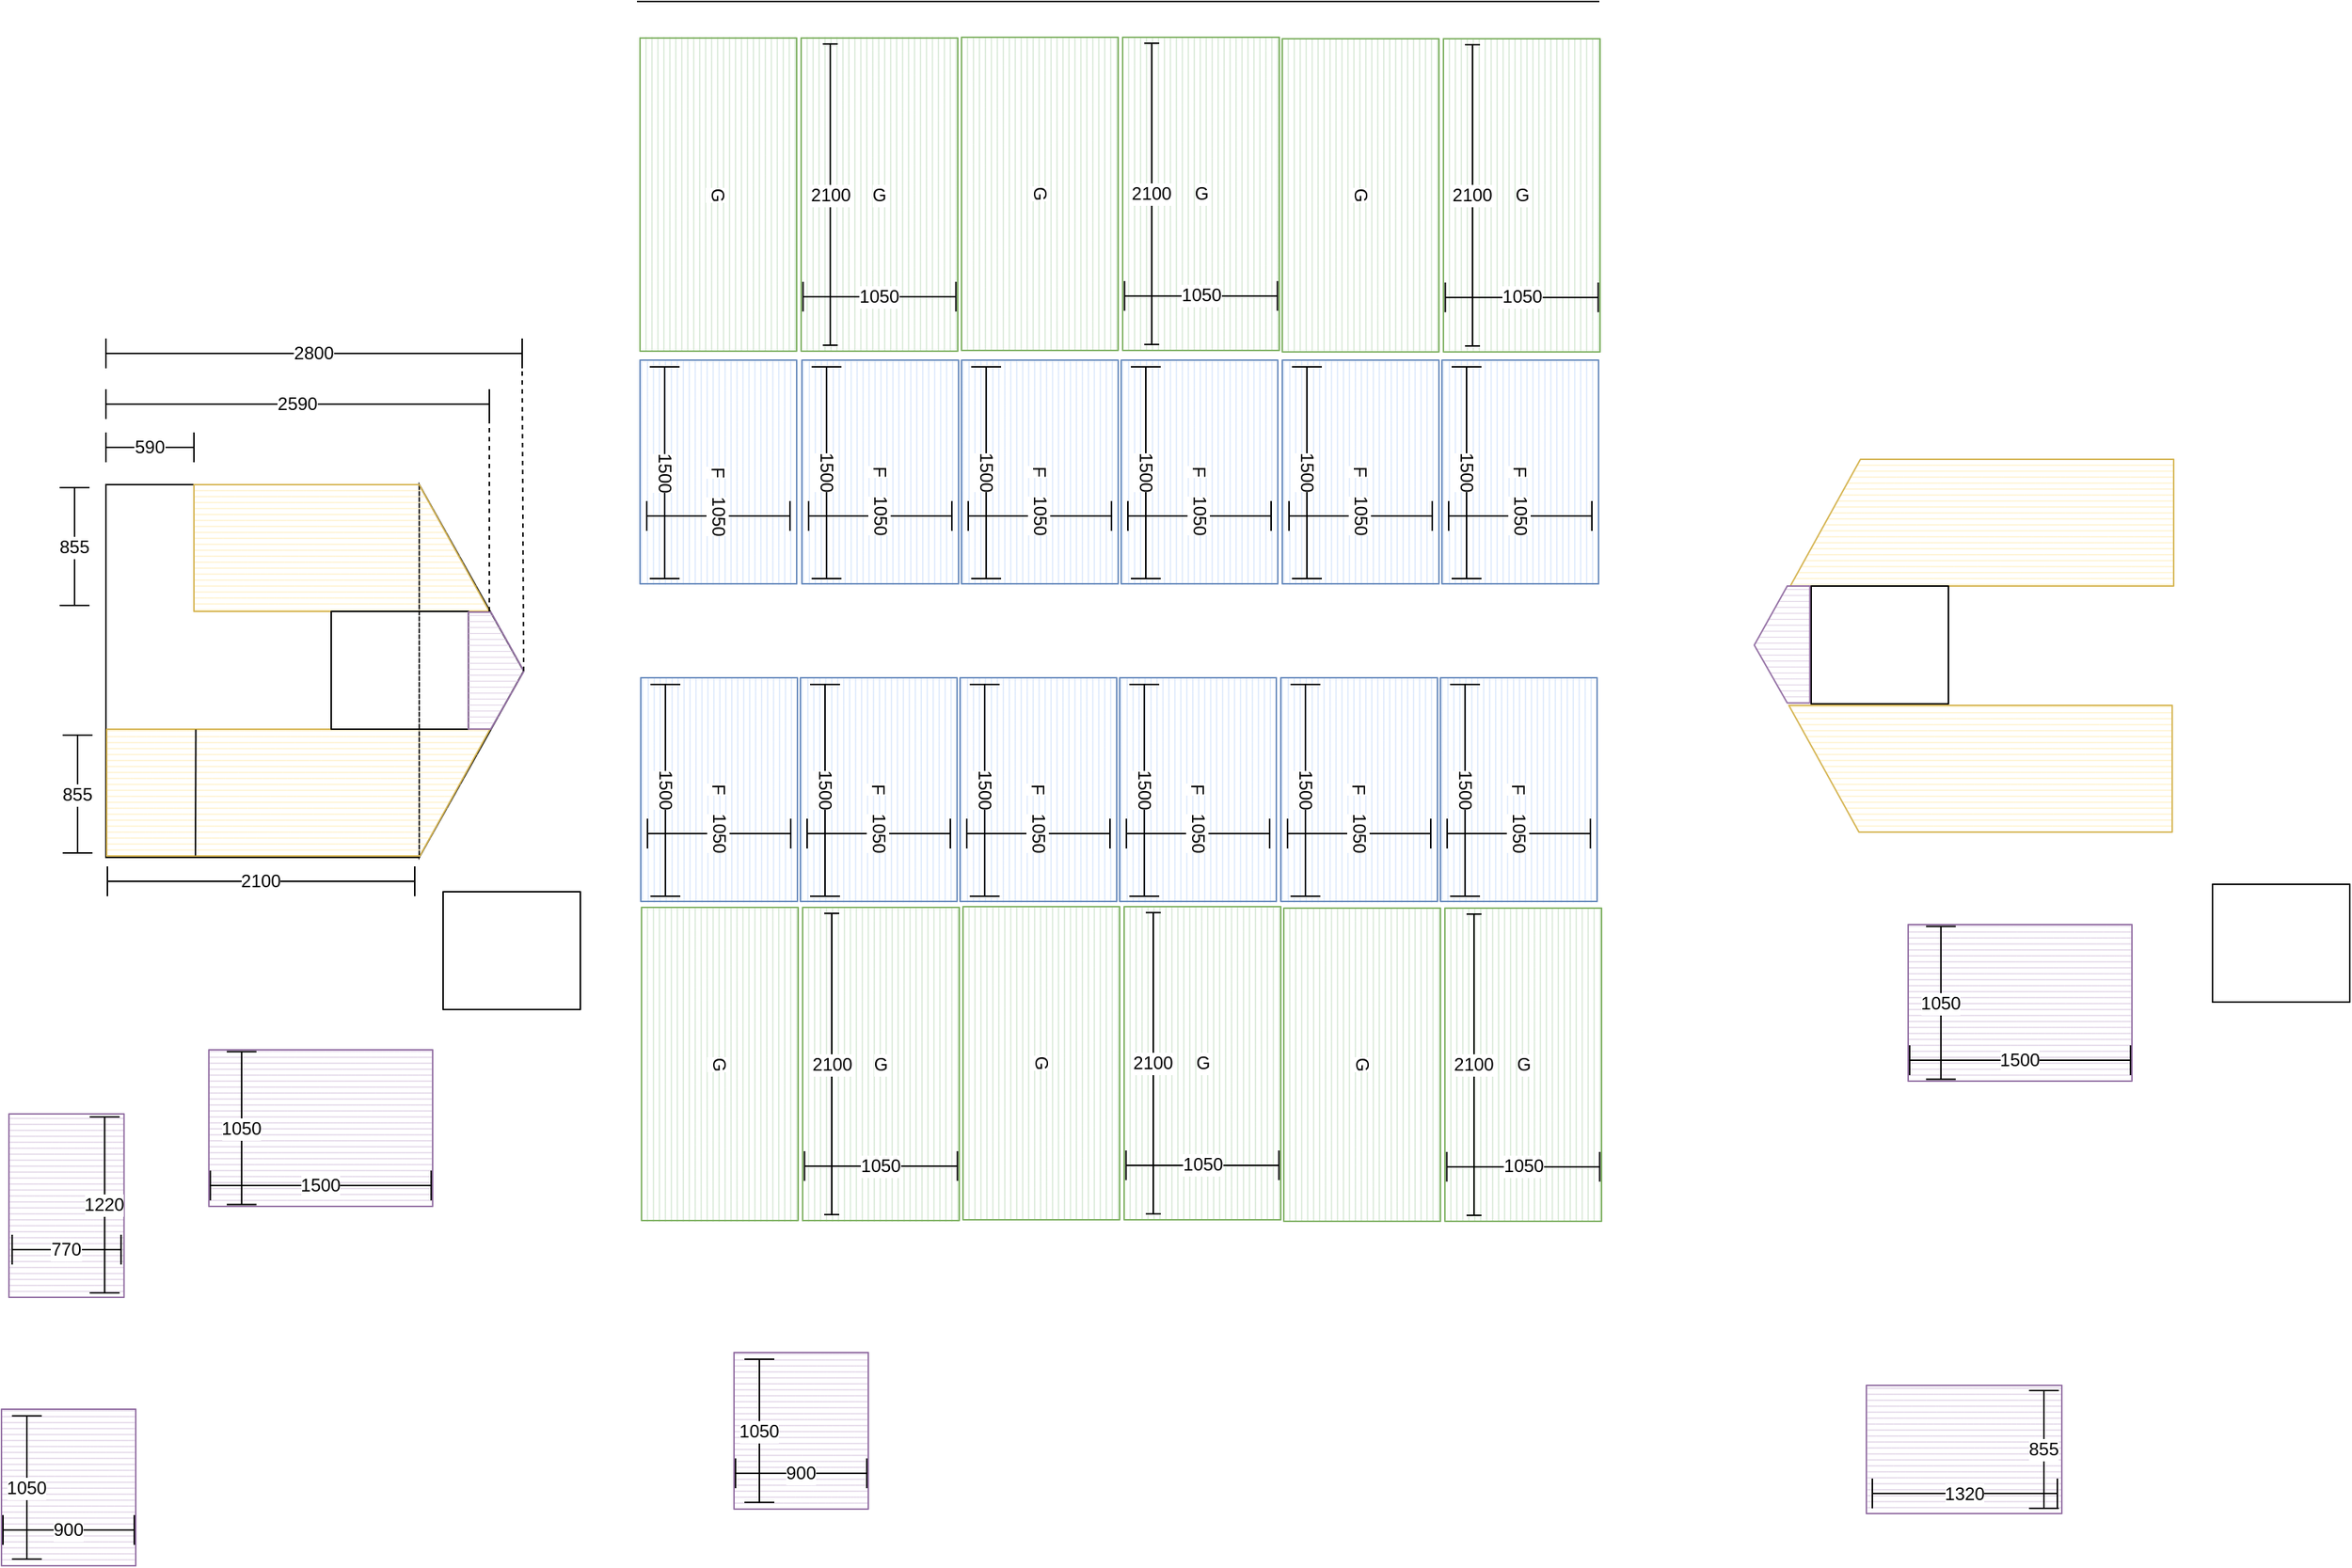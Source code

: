 <mxfile compressed="true" version="16.1.2" type="device" pages="2"><diagram id="A6nVWjoTpbSbqd3Qb7Ku" name="Раскладка"><mxGraphModel dx="593" dy="377" grid="1" gridSize="1" guides="1" tooltips="1" connect="1" arrows="1" fold="1" page="1" pageScale="1" pageWidth="1654" pageHeight="1169" math="0" shadow="0"><root><mxCell id="0"/><mxCell id="1" parent="0"/><mxCell id="Tozfef8aNj4FWXGLrR9n-22" value="" style="group;labelBackgroundColor=default;" parent="1" vertex="1" connectable="0"><mxGeometry x="122" y="420" width="385" height="484" as="geometry"/></mxCell><mxCell id="Tozfef8aNj4FWXGLrR9n-18" value="" style="rounded=0;whiteSpace=wrap;html=1;" parent="Tozfef8aNj4FWXGLrR9n-22" vertex="1"><mxGeometry width="210" height="250" as="geometry"/></mxCell><mxCell id="Tozfef8aNj4FWXGLrR9n-19" value="" style="triangle;whiteSpace=wrap;html=1;" parent="Tozfef8aNj4FWXGLrR9n-22" vertex="1"><mxGeometry x="210" width="70" height="250" as="geometry"/></mxCell><mxCell id="lQ_Cjzs0-NyJWFWkTi83-2" value="" style="shape=manualInput;whiteSpace=wrap;html=1;size=47;rotation=90;direction=east;flipV=0;flipH=1;fillColor=#fff2cc;strokeColor=#d6b656;sketch=1;fillStyle=hachure;hachureGap=-1;jiggle=0;curveFitting=0.95;hachureAngle=0;" vertex="1" parent="Tozfef8aNj4FWXGLrR9n-22"><mxGeometry x="86.5" y="78.03" width="85" height="256.94" as="geometry"/></mxCell><mxCell id="lQ_Cjzs0-NyJWFWkTi83-1" value="" style="shape=manualInput;whiteSpace=wrap;html=1;size=47;rotation=90;direction=east;flipV=0;flipH=0;fillColor=#fff2cc;strokeColor=#d6b656;sketch=1;fillStyle=hachure;jiggle=0;hachureAngle=0;" vertex="1" parent="Tozfef8aNj4FWXGLrR9n-22"><mxGeometry x="115.48" y="-56.48" width="85" height="197.97" as="geometry"/></mxCell><mxCell id="Hsh3OvY-Z6h23Tg44r1C-5" value="" style="rounded=0;whiteSpace=wrap;html=1;sketch=1;hachureGap=-1;hachureAngle=90;jiggle=0;fillStyle=hachure;curveFitting=0.95;" vertex="1" parent="Tozfef8aNj4FWXGLrR9n-22"><mxGeometry x="151" y="85" width="92" height="79" as="geometry"/></mxCell><mxCell id="D-hI3V8zj0lMCJO-8tBp-3" value="" style="endArrow=none;html=1;rounded=0;exitX=1;exitY=0.772;exitDx=0;exitDy=0;exitPerimeter=0;entryX=0.005;entryY=0.771;entryDx=0;entryDy=0;entryPerimeter=0;" edge="1" parent="Tozfef8aNj4FWXGLrR9n-22"><mxGeometry width="50" height="50" relative="1" as="geometry"><mxPoint x="60.002" y="248.79" as="sourcePoint"/><mxPoint x="60.259" y="164.215" as="targetPoint"/></mxGeometry></mxCell><mxCell id="D-hI3V8zj0lMCJO-8tBp-24" value="" style="verticalLabelPosition=bottom;verticalAlign=top;html=1;shape=mxgraph.basic.polygon;polyCoords=[[0.75,0],[0.75,0],[0.75,0],[0.77,0],[0.77,0.89],[0.55,0.89],[0.23,0.45],[0.55,0]];polyline=0;labelBackgroundColor=default;sketch=1;hachureGap=-1;hachureAngle=90;jiggle=0;fillStyle=hachure;curveFitting=0.95;flipV=0;flipH=1;fillColor=#e1d5e7;strokeColor=#9673a6;" vertex="1" parent="Tozfef8aNj4FWXGLrR9n-22"><mxGeometry x="227" y="85.5" width="69" height="88" as="geometry"/></mxCell><mxCell id="hWYk3Qyo2peNd4IgYuq5-1" value="2100" style="shape=crossbar;whiteSpace=wrap;html=1;rounded=1;labelBackgroundColor=default;" parent="Tozfef8aNj4FWXGLrR9n-22" vertex="1"><mxGeometry x="1" y="256" width="206" height="20" as="geometry"/></mxCell><mxCell id="Qor5NtqCyU_LfZv4efOK-9" value="" style="group" vertex="1" connectable="0" parent="Tozfef8aNj4FWXGLrR9n-22"><mxGeometry x="-70" y="620" width="90" height="105" as="geometry"/></mxCell><mxCell id="Qor5NtqCyU_LfZv4efOK-10" value="" style="rounded=0;whiteSpace=wrap;html=1;sketch=1;hachureGap=-1;hachureAngle=90;jiggle=0;fillStyle=hachure;curveFitting=0.95;fillColor=#e1d5e7;strokeColor=#9673a6;" vertex="1" parent="Qor5NtqCyU_LfZv4efOK-9"><mxGeometry width="90" height="105" as="geometry"/></mxCell><mxCell id="Qor5NtqCyU_LfZv4efOK-11" value="900" style="shape=crossbar;whiteSpace=wrap;html=1;rounded=1;labelBackgroundColor=default;" vertex="1" parent="Qor5NtqCyU_LfZv4efOK-9"><mxGeometry x="1" y="71" width="88" height="20" as="geometry"/></mxCell><mxCell id="Qor5NtqCyU_LfZv4efOK-12" value="1050" style="shape=crossbar;whiteSpace=wrap;html=1;rounded=1;direction=south;labelBackgroundColor=default;" vertex="1" parent="Qor5NtqCyU_LfZv4efOK-9"><mxGeometry x="7" y="4.5" width="20" height="96" as="geometry"/></mxCell><mxCell id="Qor5NtqCyU_LfZv4efOK-1" value="" style="group" vertex="1" connectable="0" parent="Tozfef8aNj4FWXGLrR9n-22"><mxGeometry x="421" y="582" width="90" height="105" as="geometry"/></mxCell><mxCell id="Qor5NtqCyU_LfZv4efOK-2" value="" style="rounded=0;whiteSpace=wrap;html=1;sketch=1;hachureGap=-1;hachureAngle=90;jiggle=0;fillStyle=hachure;curveFitting=0.95;fillColor=#e1d5e7;strokeColor=#9673a6;" vertex="1" parent="Qor5NtqCyU_LfZv4efOK-1"><mxGeometry width="90" height="105" as="geometry"/></mxCell><mxCell id="Qor5NtqCyU_LfZv4efOK-3" value="900" style="shape=crossbar;whiteSpace=wrap;html=1;rounded=1;labelBackgroundColor=default;" vertex="1" parent="Qor5NtqCyU_LfZv4efOK-1"><mxGeometry x="1" y="71" width="88" height="20" as="geometry"/></mxCell><mxCell id="Qor5NtqCyU_LfZv4efOK-4" value="1050" style="shape=crossbar;whiteSpace=wrap;html=1;rounded=1;direction=south;labelBackgroundColor=default;" vertex="1" parent="Qor5NtqCyU_LfZv4efOK-1"><mxGeometry x="7" y="4.5" width="20" height="96" as="geometry"/></mxCell><mxCell id="Qor5NtqCyU_LfZv4efOK-13" value="" style="group" vertex="1" connectable="0" parent="Tozfef8aNj4FWXGLrR9n-22"><mxGeometry x="69" y="379" width="150" height="105" as="geometry"/></mxCell><mxCell id="Qor5NtqCyU_LfZv4efOK-14" value="" style="rounded=0;whiteSpace=wrap;html=1;sketch=1;hachureGap=-1;hachureAngle=90;jiggle=0;fillStyle=hachure;curveFitting=0.95;fillColor=#e1d5e7;strokeColor=#9673a6;" vertex="1" parent="Qor5NtqCyU_LfZv4efOK-13"><mxGeometry width="150" height="105" as="geometry"/></mxCell><mxCell id="Qor5NtqCyU_LfZv4efOK-15" value="1500" style="shape=crossbar;whiteSpace=wrap;html=1;rounded=1;labelBackgroundColor=default;" vertex="1" parent="Qor5NtqCyU_LfZv4efOK-13"><mxGeometry x="1" y="81" width="148" height="20" as="geometry"/></mxCell><mxCell id="Qor5NtqCyU_LfZv4efOK-16" value="1050" style="shape=crossbar;whiteSpace=wrap;html=1;rounded=1;direction=south;labelBackgroundColor=default;" vertex="1" parent="Qor5NtqCyU_LfZv4efOK-13"><mxGeometry x="11.998" y="1.25" width="19.905" height="102.5" as="geometry"/></mxCell><mxCell id="GrXKQMbs6PpZMlVvXvfo-9" value="" style="rounded=0;whiteSpace=wrap;html=1;sketch=1;hachureGap=-1;hachureAngle=90;jiggle=0;fillStyle=hachure;curveFitting=0.95;" vertex="1" parent="Tozfef8aNj4FWXGLrR9n-22"><mxGeometry x="226" y="273" width="92" height="79" as="geometry"/></mxCell><mxCell id="7CXAvSpQrR08SgX2OZl7-6" value="" style="endArrow=none;html=1;rounded=0;labelBackgroundColor=default;" parent="1" edge="1"><mxGeometry width="50" height="50" relative="1" as="geometry"><mxPoint x="478" y="96" as="sourcePoint"/><mxPoint x="1123" y="96" as="targetPoint"/></mxGeometry></mxCell><mxCell id="9vQRB-Bwnsvri7iYE1vh-1" value="2800" style="shape=crossbar;whiteSpace=wrap;html=1;rounded=1;labelBackgroundColor=default;" parent="1" vertex="1"><mxGeometry x="122" y="322" width="279" height="20" as="geometry"/></mxCell><mxCell id="feKiykSFqSc97LR-Q6yt-1" value="" style="group;rotation=90;labelBackgroundColor=default;" connectable="0" vertex="1" parent="1"><mxGeometry x="457.5" y="359" width="150" height="105" as="geometry"/></mxCell><mxCell id="feKiykSFqSc97LR-Q6yt-2" value="F" style="rounded=0;whiteSpace=wrap;html=1;fillColor=#dae8fc;strokeColor=#6c8ebf;direction=south;sketch=1;jiggle=0;hachureAngle=0;rotation=90;labelBackgroundColor=default;" vertex="1" parent="feKiykSFqSc97LR-Q6yt-1"><mxGeometry width="150" height="105" as="geometry"/></mxCell><mxCell id="feKiykSFqSc97LR-Q6yt-3" value="1050" style="shape=crossbar;whiteSpace=wrap;html=1;rounded=1;direction=south;rotation=90;labelBackgroundColor=default;" vertex="1" parent="feKiykSFqSc97LR-Q6yt-1"><mxGeometry x="65" y="34" width="20" height="96" as="geometry"/></mxCell><mxCell id="feKiykSFqSc97LR-Q6yt-4" value="1500" style="shape=crossbar;whiteSpace=wrap;html=1;rounded=1;direction=west;rotation=90;labelBackgroundColor=default;" vertex="1" parent="feKiykSFqSc97LR-Q6yt-1"><mxGeometry x="-32" y="43" width="142" height="20" as="geometry"/></mxCell><mxCell id="feKiykSFqSc97LR-Q6yt-5" value="" style="group;rotation=90;labelBackgroundColor=default;" connectable="0" vertex="1" parent="1"><mxGeometry x="566" y="359" width="150" height="105" as="geometry"/></mxCell><mxCell id="feKiykSFqSc97LR-Q6yt-6" value="F" style="rounded=0;whiteSpace=wrap;html=1;fillColor=#dae8fc;strokeColor=#6c8ebf;direction=south;sketch=1;jiggle=0;hachureAngle=0;rotation=90;labelBackgroundColor=default;" vertex="1" parent="feKiykSFqSc97LR-Q6yt-5"><mxGeometry width="150" height="105" as="geometry"/></mxCell><mxCell id="feKiykSFqSc97LR-Q6yt-7" value="1050" style="shape=crossbar;whiteSpace=wrap;html=1;rounded=1;direction=south;rotation=90;labelBackgroundColor=default;" vertex="1" parent="feKiykSFqSc97LR-Q6yt-5"><mxGeometry x="65" y="34" width="20" height="96" as="geometry"/></mxCell><mxCell id="feKiykSFqSc97LR-Q6yt-8" value="1500" style="shape=crossbar;whiteSpace=wrap;html=1;rounded=1;direction=west;rotation=90;labelBackgroundColor=default;" vertex="1" parent="feKiykSFqSc97LR-Q6yt-5"><mxGeometry x="-32" y="43" width="142" height="20" as="geometry"/></mxCell><mxCell id="feKiykSFqSc97LR-Q6yt-9" value="" style="group;rotation=90;labelBackgroundColor=default;" connectable="0" vertex="1" parent="1"><mxGeometry x="673" y="359" width="150" height="105" as="geometry"/></mxCell><mxCell id="feKiykSFqSc97LR-Q6yt-10" value="F" style="rounded=0;whiteSpace=wrap;html=1;fillColor=#dae8fc;strokeColor=#6c8ebf;direction=south;sketch=1;jiggle=0;hachureAngle=0;rotation=90;labelBackgroundColor=default;" vertex="1" parent="feKiykSFqSc97LR-Q6yt-9"><mxGeometry width="150" height="105" as="geometry"/></mxCell><mxCell id="feKiykSFqSc97LR-Q6yt-11" value="1050" style="shape=crossbar;whiteSpace=wrap;html=1;rounded=1;direction=south;rotation=90;labelBackgroundColor=default;" vertex="1" parent="feKiykSFqSc97LR-Q6yt-9"><mxGeometry x="65" y="34" width="20" height="96" as="geometry"/></mxCell><mxCell id="feKiykSFqSc97LR-Q6yt-12" value="1500" style="shape=crossbar;whiteSpace=wrap;html=1;rounded=1;direction=west;rotation=90;labelBackgroundColor=default;" vertex="1" parent="feKiykSFqSc97LR-Q6yt-9"><mxGeometry x="-32" y="43" width="142" height="20" as="geometry"/></mxCell><mxCell id="feKiykSFqSc97LR-Q6yt-13" value="" style="group;rotation=90;labelBackgroundColor=default;" connectable="0" vertex="1" parent="1"><mxGeometry x="780" y="359" width="150" height="105" as="geometry"/></mxCell><mxCell id="feKiykSFqSc97LR-Q6yt-14" value="F" style="rounded=0;whiteSpace=wrap;html=1;fillColor=#dae8fc;strokeColor=#6c8ebf;direction=south;sketch=1;jiggle=0;hachureAngle=0;rotation=90;labelBackgroundColor=default;" vertex="1" parent="feKiykSFqSc97LR-Q6yt-13"><mxGeometry width="150" height="105" as="geometry"/></mxCell><mxCell id="feKiykSFqSc97LR-Q6yt-15" value="1050" style="shape=crossbar;whiteSpace=wrap;html=1;rounded=1;direction=south;rotation=90;labelBackgroundColor=default;" vertex="1" parent="feKiykSFqSc97LR-Q6yt-13"><mxGeometry x="65" y="34" width="20" height="96" as="geometry"/></mxCell><mxCell id="feKiykSFqSc97LR-Q6yt-16" value="1500" style="shape=crossbar;whiteSpace=wrap;html=1;rounded=1;direction=west;rotation=90;labelBackgroundColor=default;" vertex="1" parent="feKiykSFqSc97LR-Q6yt-13"><mxGeometry x="-32" y="43" width="142" height="20" as="geometry"/></mxCell><mxCell id="feKiykSFqSc97LR-Q6yt-17" value="" style="group;rotation=90;labelBackgroundColor=default;" connectable="0" vertex="1" parent="1"><mxGeometry x="888" y="359" width="150" height="105" as="geometry"/></mxCell><mxCell id="feKiykSFqSc97LR-Q6yt-18" value="F" style="rounded=0;whiteSpace=wrap;html=1;fillColor=#dae8fc;strokeColor=#6c8ebf;direction=south;sketch=1;jiggle=0;hachureAngle=0;rotation=90;labelBackgroundColor=default;" vertex="1" parent="feKiykSFqSc97LR-Q6yt-17"><mxGeometry width="150" height="105" as="geometry"/></mxCell><mxCell id="feKiykSFqSc97LR-Q6yt-19" value="1050" style="shape=crossbar;whiteSpace=wrap;html=1;rounded=1;direction=south;rotation=90;labelBackgroundColor=default;" vertex="1" parent="feKiykSFqSc97LR-Q6yt-17"><mxGeometry x="65" y="34" width="20" height="96" as="geometry"/></mxCell><mxCell id="feKiykSFqSc97LR-Q6yt-20" value="1500" style="shape=crossbar;whiteSpace=wrap;html=1;rounded=1;direction=west;rotation=90;labelBackgroundColor=default;" vertex="1" parent="feKiykSFqSc97LR-Q6yt-17"><mxGeometry x="-32" y="43" width="142" height="20" as="geometry"/></mxCell><mxCell id="feKiykSFqSc97LR-Q6yt-21" value="" style="group;rotation=90;labelBackgroundColor=default;" connectable="0" vertex="1" parent="1"><mxGeometry x="995" y="359" width="150" height="105" as="geometry"/></mxCell><mxCell id="feKiykSFqSc97LR-Q6yt-22" value="F" style="rounded=0;whiteSpace=wrap;html=1;fillColor=#dae8fc;strokeColor=#6c8ebf;direction=south;sketch=1;jiggle=0;hachureAngle=0;rotation=90;labelBackgroundColor=default;" vertex="1" parent="feKiykSFqSc97LR-Q6yt-21"><mxGeometry width="150" height="105" as="geometry"/></mxCell><mxCell id="feKiykSFqSc97LR-Q6yt-23" value="1050" style="shape=crossbar;whiteSpace=wrap;html=1;rounded=1;direction=south;rotation=90;labelBackgroundColor=default;" vertex="1" parent="feKiykSFqSc97LR-Q6yt-21"><mxGeometry x="65" y="34" width="20" height="96" as="geometry"/></mxCell><mxCell id="feKiykSFqSc97LR-Q6yt-24" value="1500" style="shape=crossbar;whiteSpace=wrap;html=1;rounded=1;direction=west;rotation=90;labelBackgroundColor=default;" vertex="1" parent="feKiykSFqSc97LR-Q6yt-21"><mxGeometry x="-32" y="43" width="142" height="20" as="geometry"/></mxCell><mxCell id="feKiykSFqSc97LR-Q6yt-25" value="" style="group;rotation=90;labelBackgroundColor=default;" connectable="0" vertex="1" parent="1"><mxGeometry x="458" y="572" width="150" height="105" as="geometry"/></mxCell><mxCell id="feKiykSFqSc97LR-Q6yt-26" value="F" style="rounded=0;whiteSpace=wrap;html=1;fillColor=#dae8fc;strokeColor=#6c8ebf;direction=south;sketch=1;jiggle=0;hachureAngle=0;rotation=90;labelBackgroundColor=default;" vertex="1" parent="feKiykSFqSc97LR-Q6yt-25"><mxGeometry width="150" height="105" as="geometry"/></mxCell><mxCell id="feKiykSFqSc97LR-Q6yt-27" value="1050" style="shape=crossbar;whiteSpace=wrap;html=1;rounded=1;direction=south;rotation=90;labelBackgroundColor=default;" vertex="1" parent="feKiykSFqSc97LR-Q6yt-25"><mxGeometry x="65" y="34" width="20" height="96" as="geometry"/></mxCell><mxCell id="feKiykSFqSc97LR-Q6yt-28" value="1500" style="shape=crossbar;whiteSpace=wrap;html=1;rounded=1;direction=west;rotation=90;labelBackgroundColor=default;" vertex="1" parent="feKiykSFqSc97LR-Q6yt-25"><mxGeometry x="-32" y="43" width="142" height="20" as="geometry"/></mxCell><mxCell id="feKiykSFqSc97LR-Q6yt-29" value="" style="group;rotation=90;labelBackgroundColor=default;" connectable="0" vertex="1" parent="1"><mxGeometry x="565" y="572" width="150" height="105" as="geometry"/></mxCell><mxCell id="feKiykSFqSc97LR-Q6yt-30" value="F" style="rounded=0;whiteSpace=wrap;html=1;fillColor=#dae8fc;strokeColor=#6c8ebf;direction=south;sketch=1;jiggle=0;hachureAngle=0;rotation=90;labelBackgroundColor=default;" vertex="1" parent="feKiykSFqSc97LR-Q6yt-29"><mxGeometry width="150" height="105" as="geometry"/></mxCell><mxCell id="feKiykSFqSc97LR-Q6yt-31" value="1050" style="shape=crossbar;whiteSpace=wrap;html=1;rounded=1;direction=south;rotation=90;labelBackgroundColor=default;" vertex="1" parent="feKiykSFqSc97LR-Q6yt-29"><mxGeometry x="65" y="34" width="20" height="96" as="geometry"/></mxCell><mxCell id="feKiykSFqSc97LR-Q6yt-32" value="1500" style="shape=crossbar;whiteSpace=wrap;html=1;rounded=1;direction=west;rotation=90;labelBackgroundColor=default;" vertex="1" parent="feKiykSFqSc97LR-Q6yt-29"><mxGeometry x="-32" y="43" width="142" height="20" as="geometry"/></mxCell><mxCell id="feKiykSFqSc97LR-Q6yt-33" value="" style="group;rotation=90;labelBackgroundColor=default;" connectable="0" vertex="1" parent="1"><mxGeometry x="672" y="572" width="150" height="105" as="geometry"/></mxCell><mxCell id="feKiykSFqSc97LR-Q6yt-34" value="F" style="rounded=0;whiteSpace=wrap;html=1;fillColor=#dae8fc;strokeColor=#6c8ebf;direction=south;sketch=1;jiggle=0;hachureAngle=0;rotation=90;labelBackgroundColor=default;" vertex="1" parent="feKiykSFqSc97LR-Q6yt-33"><mxGeometry width="150" height="105" as="geometry"/></mxCell><mxCell id="feKiykSFqSc97LR-Q6yt-35" value="1050" style="shape=crossbar;whiteSpace=wrap;html=1;rounded=1;direction=south;rotation=90;labelBackgroundColor=default;" vertex="1" parent="feKiykSFqSc97LR-Q6yt-33"><mxGeometry x="65" y="34" width="20" height="96" as="geometry"/></mxCell><mxCell id="feKiykSFqSc97LR-Q6yt-36" value="1500" style="shape=crossbar;whiteSpace=wrap;html=1;rounded=1;direction=west;rotation=90;labelBackgroundColor=default;" vertex="1" parent="feKiykSFqSc97LR-Q6yt-33"><mxGeometry x="-32" y="43" width="142" height="20" as="geometry"/></mxCell><mxCell id="feKiykSFqSc97LR-Q6yt-37" value="" style="group;rotation=90;labelBackgroundColor=default;" connectable="0" vertex="1" parent="1"><mxGeometry x="779" y="572" width="150" height="105" as="geometry"/></mxCell><mxCell id="feKiykSFqSc97LR-Q6yt-38" value="F" style="rounded=0;whiteSpace=wrap;html=1;fillColor=#dae8fc;strokeColor=#6c8ebf;direction=south;sketch=1;jiggle=0;hachureAngle=0;rotation=90;labelBackgroundColor=default;" vertex="1" parent="feKiykSFqSc97LR-Q6yt-37"><mxGeometry width="150" height="105" as="geometry"/></mxCell><mxCell id="feKiykSFqSc97LR-Q6yt-39" value="1050" style="shape=crossbar;whiteSpace=wrap;html=1;rounded=1;direction=south;rotation=90;labelBackgroundColor=default;" vertex="1" parent="feKiykSFqSc97LR-Q6yt-37"><mxGeometry x="65" y="34" width="20" height="96" as="geometry"/></mxCell><mxCell id="feKiykSFqSc97LR-Q6yt-40" value="1500" style="shape=crossbar;whiteSpace=wrap;html=1;rounded=1;direction=west;rotation=90;labelBackgroundColor=default;" vertex="1" parent="feKiykSFqSc97LR-Q6yt-37"><mxGeometry x="-32" y="43" width="142" height="20" as="geometry"/></mxCell><mxCell id="feKiykSFqSc97LR-Q6yt-41" value="" style="group;rotation=90;labelBackgroundColor=default;" connectable="0" vertex="1" parent="1"><mxGeometry x="887" y="572" width="150" height="105" as="geometry"/></mxCell><mxCell id="feKiykSFqSc97LR-Q6yt-42" value="F" style="rounded=0;whiteSpace=wrap;html=1;fillColor=#dae8fc;strokeColor=#6c8ebf;direction=south;sketch=1;jiggle=0;hachureAngle=0;rotation=90;labelBackgroundColor=default;" vertex="1" parent="feKiykSFqSc97LR-Q6yt-41"><mxGeometry width="150" height="105" as="geometry"/></mxCell><mxCell id="feKiykSFqSc97LR-Q6yt-43" value="1050" style="shape=crossbar;whiteSpace=wrap;html=1;rounded=1;direction=south;rotation=90;labelBackgroundColor=default;" vertex="1" parent="feKiykSFqSc97LR-Q6yt-41"><mxGeometry x="65" y="34" width="20" height="96" as="geometry"/></mxCell><mxCell id="feKiykSFqSc97LR-Q6yt-44" value="1500" style="shape=crossbar;whiteSpace=wrap;html=1;rounded=1;direction=west;rotation=90;labelBackgroundColor=default;" vertex="1" parent="feKiykSFqSc97LR-Q6yt-41"><mxGeometry x="-32" y="43" width="142" height="20" as="geometry"/></mxCell><mxCell id="feKiykSFqSc97LR-Q6yt-45" value="" style="group;rotation=90;labelBackgroundColor=default;" connectable="0" vertex="1" parent="1"><mxGeometry x="994" y="572" width="150" height="105" as="geometry"/></mxCell><mxCell id="feKiykSFqSc97LR-Q6yt-46" value="F" style="rounded=0;whiteSpace=wrap;html=1;fillColor=#dae8fc;strokeColor=#6c8ebf;direction=south;sketch=1;jiggle=0;hachureAngle=0;rotation=90;labelBackgroundColor=default;" vertex="1" parent="feKiykSFqSc97LR-Q6yt-45"><mxGeometry width="150" height="105" as="geometry"/></mxCell><mxCell id="feKiykSFqSc97LR-Q6yt-47" value="1050" style="shape=crossbar;whiteSpace=wrap;html=1;rounded=1;direction=south;rotation=90;labelBackgroundColor=default;" vertex="1" parent="feKiykSFqSc97LR-Q6yt-45"><mxGeometry x="65" y="34" width="20" height="96" as="geometry"/></mxCell><mxCell id="feKiykSFqSc97LR-Q6yt-48" value="1500" style="shape=crossbar;whiteSpace=wrap;html=1;rounded=1;direction=west;rotation=90;labelBackgroundColor=default;" vertex="1" parent="feKiykSFqSc97LR-Q6yt-45"><mxGeometry x="-32" y="43" width="142" height="20" as="geometry"/></mxCell><mxCell id="vAO5NOFlqQk6LtpmvzWn-1" value="G" style="rounded=0;whiteSpace=wrap;html=1;fillColor=#d5e8d4;strokeColor=#82b366;sketch=1;fillStyle=hachure;jiggle=0;hachureAngle=90;rotation=90;labelBackgroundColor=default;" vertex="1" parent="1"><mxGeometry x="427.5" y="173" width="210" height="105" as="geometry"/></mxCell><mxCell id="3sbjd93LwHlpl_AtmK0S-4" value="" style="group;labelBackgroundColor=default;" vertex="1" connectable="0" parent="1"><mxGeometry x="588" y="120.5" width="105" height="210" as="geometry"/></mxCell><mxCell id="3sbjd93LwHlpl_AtmK0S-1" value="G" style="rounded=0;whiteSpace=wrap;html=1;fillColor=#d5e8d4;strokeColor=#82b366;sketch=1;fillStyle=hachure;jiggle=0;hachureAngle=90;direction=south;labelBackgroundColor=default;" vertex="1" parent="3sbjd93LwHlpl_AtmK0S-4"><mxGeometry width="105" height="210" as="geometry"/></mxCell><mxCell id="3sbjd93LwHlpl_AtmK0S-2" value="1050" style="shape=crossbar;whiteSpace=wrap;html=1;rounded=1;direction=west;labelBackgroundColor=default;" vertex="1" parent="3sbjd93LwHlpl_AtmK0S-4"><mxGeometry x="1.251" y="163.497" width="102.5" height="19.905" as="geometry"/></mxCell><mxCell id="3sbjd93LwHlpl_AtmK0S-3" value="2100" style="shape=crossbar;whiteSpace=wrap;html=1;rounded=1;direction=south;labelBackgroundColor=default;" vertex="1" parent="3sbjd93LwHlpl_AtmK0S-4"><mxGeometry x="14.505" y="3.981" width="10" height="202.038" as="geometry"/></mxCell><mxCell id="3sbjd93LwHlpl_AtmK0S-5" value="G" style="rounded=0;whiteSpace=wrap;html=1;fillColor=#d5e8d4;strokeColor=#82b366;sketch=1;fillStyle=hachure;jiggle=0;hachureAngle=90;rotation=90;labelBackgroundColor=default;" vertex="1" parent="1"><mxGeometry x="643" y="172.5" width="210" height="105" as="geometry"/></mxCell><mxCell id="3sbjd93LwHlpl_AtmK0S-6" value="" style="group;labelBackgroundColor=default;" vertex="1" connectable="0" parent="1"><mxGeometry x="803.5" y="120" width="105" height="210" as="geometry"/></mxCell><mxCell id="3sbjd93LwHlpl_AtmK0S-7" value="G" style="rounded=0;whiteSpace=wrap;html=1;fillColor=#d5e8d4;strokeColor=#82b366;sketch=1;fillStyle=hachure;jiggle=0;hachureAngle=90;direction=south;labelBackgroundColor=default;" vertex="1" parent="3sbjd93LwHlpl_AtmK0S-6"><mxGeometry width="105" height="210" as="geometry"/></mxCell><mxCell id="3sbjd93LwHlpl_AtmK0S-8" value="1050" style="shape=crossbar;whiteSpace=wrap;html=1;rounded=1;direction=west;labelBackgroundColor=default;" vertex="1" parent="3sbjd93LwHlpl_AtmK0S-6"><mxGeometry x="1.251" y="163.497" width="102.5" height="19.905" as="geometry"/></mxCell><mxCell id="3sbjd93LwHlpl_AtmK0S-9" value="2100" style="shape=crossbar;whiteSpace=wrap;html=1;rounded=1;direction=south;labelBackgroundColor=default;" vertex="1" parent="3sbjd93LwHlpl_AtmK0S-6"><mxGeometry x="14.505" y="3.981" width="10" height="202.038" as="geometry"/></mxCell><mxCell id="3sbjd93LwHlpl_AtmK0S-10" value="G" style="rounded=0;whiteSpace=wrap;html=1;fillColor=#d5e8d4;strokeColor=#82b366;sketch=1;fillStyle=hachure;jiggle=0;hachureAngle=90;rotation=90;labelBackgroundColor=default;" vertex="1" parent="1"><mxGeometry x="858" y="173.5" width="210" height="105" as="geometry"/></mxCell><mxCell id="3sbjd93LwHlpl_AtmK0S-11" value="" style="group;labelBackgroundColor=default;" vertex="1" connectable="0" parent="1"><mxGeometry x="1018.5" y="121" width="105" height="210" as="geometry"/></mxCell><mxCell id="3sbjd93LwHlpl_AtmK0S-12" value="G" style="rounded=0;whiteSpace=wrap;html=1;fillColor=#d5e8d4;strokeColor=#82b366;sketch=1;fillStyle=hachure;jiggle=0;hachureAngle=90;direction=south;labelBackgroundColor=default;" vertex="1" parent="3sbjd93LwHlpl_AtmK0S-11"><mxGeometry width="105" height="210" as="geometry"/></mxCell><mxCell id="3sbjd93LwHlpl_AtmK0S-13" value="1050" style="shape=crossbar;whiteSpace=wrap;html=1;rounded=1;direction=west;labelBackgroundColor=default;" vertex="1" parent="3sbjd93LwHlpl_AtmK0S-11"><mxGeometry x="1.251" y="163.497" width="102.5" height="19.905" as="geometry"/></mxCell><mxCell id="3sbjd93LwHlpl_AtmK0S-14" value="2100" style="shape=crossbar;whiteSpace=wrap;html=1;rounded=1;direction=south;labelBackgroundColor=default;" vertex="1" parent="3sbjd93LwHlpl_AtmK0S-11"><mxGeometry x="14.505" y="3.981" width="10" height="202.038" as="geometry"/></mxCell><mxCell id="3sbjd93LwHlpl_AtmK0S-15" value="G" style="rounded=0;whiteSpace=wrap;html=1;fillColor=#d5e8d4;strokeColor=#82b366;sketch=1;fillStyle=hachure;jiggle=0;hachureAngle=90;rotation=90;labelBackgroundColor=default;" vertex="1" parent="1"><mxGeometry x="428.5" y="756" width="210" height="105" as="geometry"/></mxCell><mxCell id="3sbjd93LwHlpl_AtmK0S-16" value="" style="group;labelBackgroundColor=default;" vertex="1" connectable="0" parent="1"><mxGeometry x="589" y="703.5" width="105" height="210" as="geometry"/></mxCell><mxCell id="3sbjd93LwHlpl_AtmK0S-17" value="G" style="rounded=0;whiteSpace=wrap;html=1;fillColor=#d5e8d4;strokeColor=#82b366;sketch=1;fillStyle=hachure;jiggle=0;hachureAngle=90;direction=south;labelBackgroundColor=default;" vertex="1" parent="3sbjd93LwHlpl_AtmK0S-16"><mxGeometry width="105" height="210" as="geometry"/></mxCell><mxCell id="3sbjd93LwHlpl_AtmK0S-18" value="1050" style="shape=crossbar;whiteSpace=wrap;html=1;rounded=1;direction=west;labelBackgroundColor=default;" vertex="1" parent="3sbjd93LwHlpl_AtmK0S-16"><mxGeometry x="1.251" y="163.497" width="102.5" height="19.905" as="geometry"/></mxCell><mxCell id="3sbjd93LwHlpl_AtmK0S-19" value="2100" style="shape=crossbar;whiteSpace=wrap;html=1;rounded=1;direction=south;labelBackgroundColor=default;" vertex="1" parent="3sbjd93LwHlpl_AtmK0S-16"><mxGeometry x="14.505" y="3.981" width="10" height="202.038" as="geometry"/></mxCell><mxCell id="3sbjd93LwHlpl_AtmK0S-20" value="G" style="rounded=0;whiteSpace=wrap;html=1;fillColor=#d5e8d4;strokeColor=#82b366;sketch=1;fillStyle=hachure;jiggle=0;hachureAngle=90;rotation=90;labelBackgroundColor=default;" vertex="1" parent="1"><mxGeometry x="644" y="755.5" width="210" height="105" as="geometry"/></mxCell><mxCell id="3sbjd93LwHlpl_AtmK0S-21" value="" style="group;labelBackgroundColor=default;" vertex="1" connectable="0" parent="1"><mxGeometry x="804.5" y="703" width="105" height="210" as="geometry"/></mxCell><mxCell id="3sbjd93LwHlpl_AtmK0S-22" value="G" style="rounded=0;whiteSpace=wrap;html=1;fillColor=#d5e8d4;strokeColor=#82b366;sketch=1;fillStyle=hachure;jiggle=0;hachureAngle=90;direction=south;labelBackgroundColor=default;" vertex="1" parent="3sbjd93LwHlpl_AtmK0S-21"><mxGeometry width="105" height="210" as="geometry"/></mxCell><mxCell id="3sbjd93LwHlpl_AtmK0S-23" value="1050" style="shape=crossbar;whiteSpace=wrap;html=1;rounded=1;direction=west;labelBackgroundColor=default;" vertex="1" parent="3sbjd93LwHlpl_AtmK0S-21"><mxGeometry x="1.251" y="163.497" width="102.5" height="19.905" as="geometry"/></mxCell><mxCell id="3sbjd93LwHlpl_AtmK0S-24" value="2100" style="shape=crossbar;whiteSpace=wrap;html=1;rounded=1;direction=south;labelBackgroundColor=default;" vertex="1" parent="3sbjd93LwHlpl_AtmK0S-21"><mxGeometry x="14.505" y="3.981" width="10" height="202.038" as="geometry"/></mxCell><mxCell id="3sbjd93LwHlpl_AtmK0S-25" value="G" style="rounded=0;whiteSpace=wrap;html=1;fillColor=#d5e8d4;strokeColor=#82b366;sketch=1;fillStyle=hachure;jiggle=0;hachureAngle=90;rotation=90;labelBackgroundColor=default;" vertex="1" parent="1"><mxGeometry x="859" y="756.5" width="210" height="105" as="geometry"/></mxCell><mxCell id="3sbjd93LwHlpl_AtmK0S-26" value="" style="group;labelBackgroundColor=default;" vertex="1" connectable="0" parent="1"><mxGeometry x="1019.5" y="704" width="105" height="210" as="geometry"/></mxCell><mxCell id="3sbjd93LwHlpl_AtmK0S-27" value="G" style="rounded=0;whiteSpace=wrap;html=1;fillColor=#d5e8d4;strokeColor=#82b366;sketch=1;fillStyle=hachure;jiggle=0;hachureAngle=90;direction=south;labelBackgroundColor=default;" vertex="1" parent="3sbjd93LwHlpl_AtmK0S-26"><mxGeometry width="105" height="210" as="geometry"/></mxCell><mxCell id="3sbjd93LwHlpl_AtmK0S-28" value="1050" style="shape=crossbar;whiteSpace=wrap;html=1;rounded=1;direction=west;labelBackgroundColor=default;" vertex="1" parent="3sbjd93LwHlpl_AtmK0S-26"><mxGeometry x="1.251" y="163.497" width="102.5" height="19.905" as="geometry"/></mxCell><mxCell id="3sbjd93LwHlpl_AtmK0S-29" value="2100" style="shape=crossbar;whiteSpace=wrap;html=1;rounded=1;direction=south;labelBackgroundColor=default;" vertex="1" parent="3sbjd93LwHlpl_AtmK0S-26"><mxGeometry x="14.505" y="3.981" width="10" height="202.038" as="geometry"/></mxCell><mxCell id="lQ_Cjzs0-NyJWFWkTi83-4" value="" style="shape=manualInput;whiteSpace=wrap;html=1;size=47;rotation=90;direction=east;flipV=1;flipH=1;fillColor=#fff2cc;strokeColor=#d6b656;sketch=1;fillStyle=hachure;jiggle=0;hachureAngle=0;" vertex="1" parent="1"><mxGeometry x="1336" y="482" width="85" height="256.94" as="geometry"/></mxCell><mxCell id="lQ_Cjzs0-NyJWFWkTi83-3" value="" style="shape=manualInput;whiteSpace=wrap;html=1;size=47;rotation=90;direction=east;flipV=1;flipH=0;fillColor=#fff2cc;strokeColor=#d6b656;sketch=1;fillStyle=hachure;jiggle=0;hachureAngle=0;" vertex="1" parent="1"><mxGeometry x="1337" y="317" width="85" height="256.94" as="geometry"/></mxCell><mxCell id="Hsh3OvY-Z6h23Tg44r1C-6" value="" style="rounded=0;whiteSpace=wrap;html=1;sketch=1;hachureGap=-1;hachureAngle=90;jiggle=0;fillStyle=hachure;curveFitting=0.95;" vertex="1" parent="1"><mxGeometry x="1265" y="488" width="92" height="79" as="geometry"/></mxCell><mxCell id="D-hI3V8zj0lMCJO-8tBp-7" value="590" style="shape=crossbar;whiteSpace=wrap;html=1;rounded=1;labelBackgroundColor=default;" vertex="1" parent="1"><mxGeometry x="122" y="385" width="59" height="20" as="geometry"/></mxCell><mxCell id="C9sWHyGNqN2zjxig-rmO-5" value="2590" style="shape=crossbar;whiteSpace=wrap;html=1;rounded=1;labelBackgroundColor=default;" parent="1" vertex="1"><mxGeometry x="122" y="356" width="257" height="20" as="geometry"/></mxCell><mxCell id="C9sWHyGNqN2zjxig-rmO-6" value="855" style="shape=crossbar;whiteSpace=wrap;html=1;rounded=1;direction=south;labelBackgroundColor=default;" parent="1" vertex="1"><mxGeometry x="91" y="422" width="20" height="79" as="geometry"/></mxCell><mxCell id="C9sWHyGNqN2zjxig-rmO-7" value="855" style="shape=crossbar;whiteSpace=wrap;html=1;rounded=1;direction=south;labelBackgroundColor=default;" parent="1" vertex="1"><mxGeometry x="93" y="588" width="20" height="79" as="geometry"/></mxCell><mxCell id="D-hI3V8zj0lMCJO-8tBp-12" value="" style="endArrow=none;dashed=1;html=1;rounded=0;entryX=1;entryY=1;entryDx=0;entryDy=0;entryPerimeter=0;exitX=1;exitY=0;exitDx=0;exitDy=0;" edge="1" parent="1" source="lQ_Cjzs0-NyJWFWkTi83-1" target="C9sWHyGNqN2zjxig-rmO-5"><mxGeometry width="50" height="50" relative="1" as="geometry"><mxPoint x="309" y="457" as="sourcePoint"/><mxPoint x="359" y="407" as="targetPoint"/></mxGeometry></mxCell><mxCell id="D-hI3V8zj0lMCJO-8tBp-13" value="" style="endArrow=none;dashed=1;html=1;rounded=0;entryX=1;entryY=1;entryDx=0;entryDy=0;entryPerimeter=0;exitX=1;exitY=0.5;exitDx=0;exitDy=0;" edge="1" parent="1" source="Tozfef8aNj4FWXGLrR9n-19" target="9vQRB-Bwnsvri7iYE1vh-1"><mxGeometry width="50" height="50" relative="1" as="geometry"><mxPoint x="414" y="535.7" as="sourcePoint"/><mxPoint x="474" y="369" as="targetPoint"/></mxGeometry></mxCell><mxCell id="D-hI3V8zj0lMCJO-8tBp-26" value="" style="verticalLabelPosition=bottom;verticalAlign=top;html=1;shape=mxgraph.basic.polygon;polyCoords=[[0.75,0],[0.75,0],[0.75,0],[0.77,0],[0.77,0.89],[0.55,0.89],[0.23,0.45],[0.55,0]];polyline=0;labelBackgroundColor=default;sketch=1;hachureGap=-1;hachureAngle=90;jiggle=0;fillStyle=hachure;curveFitting=0.95;flipV=0;flipH=0;fillColor=#e1d5e7;strokeColor=#9673a6;" vertex="1" parent="1"><mxGeometry x="1211" y="488" width="69" height="88" as="geometry"/></mxCell><mxCell id="Qor5NtqCyU_LfZv4efOK-5" value="" style="group" vertex="1" connectable="0" parent="1"><mxGeometry x="1330" y="715" width="150" height="105" as="geometry"/></mxCell><mxCell id="Qor5NtqCyU_LfZv4efOK-6" value="" style="rounded=0;whiteSpace=wrap;html=1;sketch=1;hachureGap=-1;hachureAngle=90;jiggle=0;fillStyle=hachure;curveFitting=0.95;fillColor=#e1d5e7;strokeColor=#9673a6;" vertex="1" parent="Qor5NtqCyU_LfZv4efOK-5"><mxGeometry width="150" height="105" as="geometry"/></mxCell><mxCell id="Qor5NtqCyU_LfZv4efOK-7" value="1500" style="shape=crossbar;whiteSpace=wrap;html=1;rounded=1;labelBackgroundColor=default;" vertex="1" parent="Qor5NtqCyU_LfZv4efOK-5"><mxGeometry x="1" y="81" width="148" height="20" as="geometry"/></mxCell><mxCell id="Qor5NtqCyU_LfZv4efOK-8" value="1050" style="shape=crossbar;whiteSpace=wrap;html=1;rounded=1;direction=south;labelBackgroundColor=default;" vertex="1" parent="Qor5NtqCyU_LfZv4efOK-5"><mxGeometry x="11.998" y="1.25" width="19.905" height="102.5" as="geometry"/></mxCell><mxCell id="GrXKQMbs6PpZMlVvXvfo-1" value="" style="group;labelBackgroundColor=default;" vertex="1" connectable="0" parent="1"><mxGeometry x="1302" y="1024" width="131" height="86" as="geometry"/></mxCell><mxCell id="GrXKQMbs6PpZMlVvXvfo-2" value="" style="rounded=0;whiteSpace=wrap;html=1;sketch=1;hachureGap=-1;hachureAngle=90;jiggle=0;fillStyle=hachure;curveFitting=0.95;fillColor=#e1d5e7;strokeColor=#9673a6;" vertex="1" parent="GrXKQMbs6PpZMlVvXvfo-1"><mxGeometry width="131" height="86" as="geometry"/></mxCell><mxCell id="GrXKQMbs6PpZMlVvXvfo-3" value="855" style="shape=crossbar;whiteSpace=wrap;html=1;rounded=1;direction=south;labelBackgroundColor=default;" vertex="1" parent="GrXKQMbs6PpZMlVvXvfo-1"><mxGeometry x="109" y="3.5" width="20" height="79" as="geometry"/></mxCell><mxCell id="GrXKQMbs6PpZMlVvXvfo-4" value="1320" style="shape=crossbar;whiteSpace=wrap;html=1;rounded=1;labelBackgroundColor=default;" vertex="1" parent="GrXKQMbs6PpZMlVvXvfo-1"><mxGeometry x="4" y="62.5" width="124" height="20" as="geometry"/></mxCell><mxCell id="GrXKQMbs6PpZMlVvXvfo-5" value="" style="group" vertex="1" connectable="0" parent="1"><mxGeometry x="57.0" y="842" width="77.16" height="123" as="geometry"/></mxCell><mxCell id="GrXKQMbs6PpZMlVvXvfo-6" value="" style="verticalLabelPosition=bottom;verticalAlign=top;html=1;shape=mxgraph.basic.rect;fillColor2=none;strokeWidth=1;size=20;indent=5;labelBackgroundColor=default;sketch=1;hachureGap=-1;hachureAngle=90;jiggle=0;fillStyle=hachure;curveFitting=0.95;fillColor=#e1d5e7;strokeColor=#9673a6;" vertex="1" parent="GrXKQMbs6PpZMlVvXvfo-5"><mxGeometry width="77.16" height="123" as="geometry"/></mxCell><mxCell id="GrXKQMbs6PpZMlVvXvfo-7" value="1220" style="shape=crossbar;whiteSpace=wrap;html=1;rounded=1;direction=south;labelBackgroundColor=default;" vertex="1" parent="GrXKQMbs6PpZMlVvXvfo-5"><mxGeometry x="54.16" y="2" width="20" height="118" as="geometry"/></mxCell><mxCell id="GrXKQMbs6PpZMlVvXvfo-8" value="770" style="shape=crossbar;whiteSpace=wrap;html=1;rounded=1;labelBackgroundColor=default;" vertex="1" parent="GrXKQMbs6PpZMlVvXvfo-5"><mxGeometry x="2.16" y="81" width="73" height="20" as="geometry"/></mxCell><mxCell id="GrXKQMbs6PpZMlVvXvfo-11" value="" style="rounded=0;whiteSpace=wrap;html=1;sketch=1;hachureGap=-1;hachureAngle=90;jiggle=0;fillStyle=hachure;curveFitting=0.95;" vertex="1" parent="1"><mxGeometry x="1534" y="688" width="92" height="79" as="geometry"/></mxCell></root></mxGraphModel></diagram><diagram id="Idadm_kEWBKkpF7jVKOd" name="Раскрой листов"><mxGraphModel dx="412" dy="262" grid="0" gridSize="10" guides="1" tooltips="1" connect="1" arrows="1" fold="1" page="1" pageScale="1" pageWidth="1169" pageHeight="827" math="0" shadow="0"><root><mxCell id="_dgI6bDOOsJyZUTZRPnr-0"/><mxCell id="_dgI6bDOOsJyZUTZRPnr-1" parent="_dgI6bDOOsJyZUTZRPnr-0"/><mxCell id="RyUpY0GIZ2w5btOR3jnt-4" value="" style="rounded=0;whiteSpace=wrap;html=1;" parent="_dgI6bDOOsJyZUTZRPnr-1" vertex="1"><mxGeometry x="17" y="532" width="600" height="210" as="geometry"/></mxCell><mxCell id="_dgI6bDOOsJyZUTZRPnr-2" value="" style="rounded=0;whiteSpace=wrap;html=1;" parent="_dgI6bDOOsJyZUTZRPnr-1" vertex="1"><mxGeometry x="18" y="16" width="1200" height="210" as="geometry"/></mxCell><mxCell id="Klsfso0c5PPGPqUwW6yZ-4" value="" style="rounded=0;whiteSpace=wrap;html=1;" parent="_dgI6bDOOsJyZUTZRPnr-1" vertex="1"><mxGeometry x="17" y="298" width="1200" height="210" as="geometry"/></mxCell><mxCell id="OF2HvJxa_rSOjCiys1CE-8" value="12000" style="shape=crossbar;whiteSpace=wrap;html=1;rounded=1;labelBackgroundColor=default;" parent="_dgI6bDOOsJyZUTZRPnr-1" vertex="1"><mxGeometry x="17" y="268" width="1200" height="20" as="geometry"/></mxCell><mxCell id="Klsfso0c5PPGPqUwW6yZ-3" value="900" style="shape=crossbar;whiteSpace=wrap;html=1;rounded=1;labelBackgroundColor=default;" parent="_dgI6bDOOsJyZUTZRPnr-1" vertex="1"><mxGeometry x="1129" y="228" width="88" height="20" as="geometry"/></mxCell><mxCell id="zy6wcXvOJQ0hyIpbyc-G-1" value="1500" style="shape=crossbar;whiteSpace=wrap;html=1;rounded=1;labelBackgroundColor=default;" parent="_dgI6bDOOsJyZUTZRPnr-1" vertex="1"><mxGeometry x="1067" y="512" width="148" height="20" as="geometry"/></mxCell><mxCell id="RyUpY0GIZ2w5btOR3jnt-0" value="" style="shape=manualInput;whiteSpace=wrap;html=1;size=47;rotation=90;direction=east;flipV=0;flipH=0;fillColor=#fff2cc;strokeColor=#d6b656;sketch=1;fillStyle=hachure;jiggle=0;hachureAngle=0;" parent="_dgI6bDOOsJyZUTZRPnr-1" vertex="1"><mxGeometry x="103.5" y="448" width="85" height="256.94" as="geometry"/></mxCell><mxCell id="RyUpY0GIZ2w5btOR3jnt-1" value="" style="shape=manualInput;whiteSpace=wrap;html=1;size=47;rotation=90;direction=east;flipV=0;flipH=1;fillColor=#fff2cc;strokeColor=#d6b656;sketch=1;fillStyle=hachure;hachureGap=-1;jiggle=0;curveFitting=0.95;hachureAngle=0;" parent="_dgI6bDOOsJyZUTZRPnr-1" vertex="1"><mxGeometry x="103.5" y="570" width="85" height="256.94" as="geometry"/></mxCell><mxCell id="RyUpY0GIZ2w5btOR3jnt-2" value="" style="shape=manualInput;whiteSpace=wrap;html=1;size=47;rotation=90;direction=east;flipV=1;flipH=0;fillColor=#fff2cc;strokeColor=#d6b656;sketch=1;fillStyle=hachure;jiggle=0;hachureAngle=0;" parent="_dgI6bDOOsJyZUTZRPnr-1" vertex="1"><mxGeometry x="314.5" y="570" width="85" height="256.94" as="geometry"/></mxCell><mxCell id="RyUpY0GIZ2w5btOR3jnt-3" value="" style="shape=manualInput;whiteSpace=wrap;html=1;size=47;rotation=90;direction=east;flipV=1;flipH=1;fillColor=#fff2cc;strokeColor=#d6b656;sketch=1;fillStyle=hachure;jiggle=0;hachureAngle=0;" parent="_dgI6bDOOsJyZUTZRPnr-1" vertex="1"><mxGeometry x="314.5" y="448" width="85" height="256.94" as="geometry"/></mxCell><mxCell id="FCjKGbZjem_aREI_8YrK-0" value="" style="group" connectable="0" vertex="1" parent="_dgI6bDOOsJyZUTZRPnr-1"><mxGeometry x="18" y="121" width="150" height="105" as="geometry"/></mxCell><mxCell id="c4pZ3-qcAMa3DRKlLxN0-6" value="F" style="rounded=0;whiteSpace=wrap;html=1;fillColor=#dae8fc;strokeColor=#6c8ebf;direction=south;sketch=1;jiggle=0;hachureAngle=0;" parent="FCjKGbZjem_aREI_8YrK-0" vertex="1"><mxGeometry width="150" height="105" as="geometry"/></mxCell><mxCell id="Klsfso0c5PPGPqUwW6yZ-0" value="1050" style="shape=crossbar;whiteSpace=wrap;html=1;rounded=1;direction=south;labelBackgroundColor=default;" parent="FCjKGbZjem_aREI_8YrK-0" vertex="1"><mxGeometry x="94" y="4.5" width="20" height="96" as="geometry"/></mxCell><mxCell id="Klsfso0c5PPGPqUwW6yZ-1" value="1500" style="shape=crossbar;whiteSpace=wrap;html=1;rounded=1;direction=west;labelBackgroundColor=default;" parent="FCjKGbZjem_aREI_8YrK-0" vertex="1"><mxGeometry x="4" y="78.5" width="142" height="20" as="geometry"/></mxCell><mxCell id="FCjKGbZjem_aREI_8YrK-6" value="F" style="rounded=0;whiteSpace=wrap;html=1;fillColor=#dae8fc;strokeColor=#6c8ebf;direction=south;sketch=1;jiggle=0;hachureAngle=0;" vertex="1" parent="_dgI6bDOOsJyZUTZRPnr-1"><mxGeometry x="18" y="16" width="150" height="105" as="geometry"/></mxCell><mxCell id="FCjKGbZjem_aREI_8YrK-7" value="" style="group" connectable="0" vertex="1" parent="_dgI6bDOOsJyZUTZRPnr-1"><mxGeometry x="168" y="121" width="150" height="105" as="geometry"/></mxCell><mxCell id="FCjKGbZjem_aREI_8YrK-8" value="F" style="rounded=0;whiteSpace=wrap;html=1;fillColor=#dae8fc;strokeColor=#6c8ebf;direction=south;sketch=1;jiggle=0;hachureAngle=0;" vertex="1" parent="FCjKGbZjem_aREI_8YrK-7"><mxGeometry width="150" height="105" as="geometry"/></mxCell><mxCell id="FCjKGbZjem_aREI_8YrK-9" value="1050" style="shape=crossbar;whiteSpace=wrap;html=1;rounded=1;direction=south;labelBackgroundColor=default;" vertex="1" parent="FCjKGbZjem_aREI_8YrK-7"><mxGeometry x="94" y="4.5" width="20" height="96" as="geometry"/></mxCell><mxCell id="FCjKGbZjem_aREI_8YrK-10" value="1500" style="shape=crossbar;whiteSpace=wrap;html=1;rounded=1;direction=west;" vertex="1" parent="FCjKGbZjem_aREI_8YrK-7"><mxGeometry x="4" y="78.5" width="142" height="20" as="geometry"/></mxCell><mxCell id="FCjKGbZjem_aREI_8YrK-11" value="F" style="rounded=0;whiteSpace=wrap;html=1;fillColor=#dae8fc;strokeColor=#6c8ebf;direction=south;sketch=1;jiggle=0;hachureAngle=0;" vertex="1" parent="_dgI6bDOOsJyZUTZRPnr-1"><mxGeometry x="168" y="16" width="150" height="105" as="geometry"/></mxCell><mxCell id="FCjKGbZjem_aREI_8YrK-12" value="" style="group" connectable="0" vertex="1" parent="_dgI6bDOOsJyZUTZRPnr-1"><mxGeometry x="318" y="121" width="150" height="105" as="geometry"/></mxCell><mxCell id="FCjKGbZjem_aREI_8YrK-13" value="F" style="rounded=0;whiteSpace=wrap;html=1;fillColor=#dae8fc;strokeColor=#6c8ebf;direction=south;sketch=1;jiggle=0;hachureAngle=0;" vertex="1" parent="FCjKGbZjem_aREI_8YrK-12"><mxGeometry width="150" height="105" as="geometry"/></mxCell><mxCell id="FCjKGbZjem_aREI_8YrK-14" value="1050" style="shape=crossbar;whiteSpace=wrap;html=1;rounded=1;direction=south;labelBackgroundColor=default;" vertex="1" parent="FCjKGbZjem_aREI_8YrK-12"><mxGeometry x="94" y="4.5" width="20" height="96" as="geometry"/></mxCell><mxCell id="FCjKGbZjem_aREI_8YrK-15" value="1500" style="shape=crossbar;whiteSpace=wrap;html=1;rounded=1;direction=west;labelBackgroundColor=default;" vertex="1" parent="FCjKGbZjem_aREI_8YrK-12"><mxGeometry x="4" y="78.5" width="142" height="20" as="geometry"/></mxCell><mxCell id="FCjKGbZjem_aREI_8YrK-16" value="F" style="rounded=0;whiteSpace=wrap;html=1;fillColor=#dae8fc;strokeColor=#6c8ebf;direction=south;sketch=1;jiggle=0;hachureAngle=0;" vertex="1" parent="_dgI6bDOOsJyZUTZRPnr-1"><mxGeometry x="318" y="16" width="150" height="105" as="geometry"/></mxCell><mxCell id="FCjKGbZjem_aREI_8YrK-17" value="" style="group" connectable="0" vertex="1" parent="_dgI6bDOOsJyZUTZRPnr-1"><mxGeometry x="468" y="121" width="150" height="105" as="geometry"/></mxCell><mxCell id="FCjKGbZjem_aREI_8YrK-18" value="F" style="rounded=0;whiteSpace=wrap;html=1;fillColor=#dae8fc;strokeColor=#6c8ebf;direction=south;sketch=1;jiggle=0;hachureAngle=0;" vertex="1" parent="FCjKGbZjem_aREI_8YrK-17"><mxGeometry width="150" height="105" as="geometry"/></mxCell><mxCell id="FCjKGbZjem_aREI_8YrK-19" value="1050" style="shape=crossbar;whiteSpace=wrap;html=1;rounded=1;direction=south;labelBackgroundColor=default;" vertex="1" parent="FCjKGbZjem_aREI_8YrK-17"><mxGeometry x="94" y="4.5" width="20" height="96" as="geometry"/></mxCell><mxCell id="FCjKGbZjem_aREI_8YrK-20" value="1500" style="shape=crossbar;whiteSpace=wrap;html=1;rounded=1;direction=west;labelBackgroundColor=default;" vertex="1" parent="FCjKGbZjem_aREI_8YrK-17"><mxGeometry x="4" y="78.5" width="142" height="20" as="geometry"/></mxCell><mxCell id="FCjKGbZjem_aREI_8YrK-21" value="F" style="rounded=0;whiteSpace=wrap;html=1;fillColor=#dae8fc;strokeColor=#6c8ebf;direction=south;sketch=1;jiggle=0;hachureAngle=0;" vertex="1" parent="_dgI6bDOOsJyZUTZRPnr-1"><mxGeometry x="468" y="16" width="150" height="105" as="geometry"/></mxCell><mxCell id="FCjKGbZjem_aREI_8YrK-22" value="" style="group" connectable="0" vertex="1" parent="_dgI6bDOOsJyZUTZRPnr-1"><mxGeometry x="618" y="121" width="150" height="105" as="geometry"/></mxCell><mxCell id="FCjKGbZjem_aREI_8YrK-23" value="F" style="rounded=0;whiteSpace=wrap;html=1;fillColor=#dae8fc;strokeColor=#6c8ebf;direction=south;sketch=1;jiggle=0;hachureAngle=0;" vertex="1" parent="FCjKGbZjem_aREI_8YrK-22"><mxGeometry width="150" height="105" as="geometry"/></mxCell><mxCell id="FCjKGbZjem_aREI_8YrK-24" value="1050" style="shape=crossbar;whiteSpace=wrap;html=1;rounded=1;direction=south;labelBackgroundColor=default;" vertex="1" parent="FCjKGbZjem_aREI_8YrK-22"><mxGeometry x="94" y="4.5" width="20" height="96" as="geometry"/></mxCell><mxCell id="FCjKGbZjem_aREI_8YrK-25" value="1500" style="shape=crossbar;whiteSpace=wrap;html=1;rounded=1;direction=west;labelBackgroundColor=default;" vertex="1" parent="FCjKGbZjem_aREI_8YrK-22"><mxGeometry x="4" y="78.5" width="142" height="20" as="geometry"/></mxCell><mxCell id="FCjKGbZjem_aREI_8YrK-26" value="F" style="rounded=0;whiteSpace=wrap;html=1;fillColor=#dae8fc;strokeColor=#6c8ebf;direction=south;sketch=1;jiggle=0;hachureAngle=0;" vertex="1" parent="_dgI6bDOOsJyZUTZRPnr-1"><mxGeometry x="618" y="16" width="150" height="105" as="geometry"/></mxCell><mxCell id="FCjKGbZjem_aREI_8YrK-27" value="" style="group" connectable="0" vertex="1" parent="_dgI6bDOOsJyZUTZRPnr-1"><mxGeometry x="768" y="121" width="150" height="105" as="geometry"/></mxCell><mxCell id="FCjKGbZjem_aREI_8YrK-28" value="F" style="rounded=0;whiteSpace=wrap;html=1;fillColor=#dae8fc;strokeColor=#6c8ebf;direction=south;sketch=1;jiggle=0;hachureAngle=0;" vertex="1" parent="FCjKGbZjem_aREI_8YrK-27"><mxGeometry width="150" height="105" as="geometry"/></mxCell><mxCell id="FCjKGbZjem_aREI_8YrK-29" value="1050" style="shape=crossbar;whiteSpace=wrap;html=1;rounded=1;direction=south;labelBackgroundColor=default;" vertex="1" parent="FCjKGbZjem_aREI_8YrK-27"><mxGeometry x="94" y="4.5" width="20" height="96" as="geometry"/></mxCell><mxCell id="FCjKGbZjem_aREI_8YrK-30" value="1500" style="shape=crossbar;whiteSpace=wrap;html=1;rounded=1;direction=west;labelBackgroundColor=default;" vertex="1" parent="FCjKGbZjem_aREI_8YrK-27"><mxGeometry x="4" y="78.5" width="142" height="20" as="geometry"/></mxCell><mxCell id="FCjKGbZjem_aREI_8YrK-31" value="F" style="rounded=0;whiteSpace=wrap;html=1;fillColor=#dae8fc;strokeColor=#6c8ebf;direction=south;sketch=1;jiggle=0;hachureAngle=0;" vertex="1" parent="_dgI6bDOOsJyZUTZRPnr-1"><mxGeometry x="768" y="16" width="150" height="105" as="geometry"/></mxCell><mxCell id="bqPVZGor_ApSZtQUJrSd-1" value="G" style="rounded=0;whiteSpace=wrap;html=1;fillColor=#d5e8d4;strokeColor=#82b366;sketch=1;fillStyle=hachure;jiggle=0;hachureAngle=90;" parent="_dgI6bDOOsJyZUTZRPnr-1" vertex="1"><mxGeometry x="918" y="16" width="210" height="105" as="geometry"/></mxCell><mxCell id="bqPVZGor_ApSZtQUJrSd-2" value="1050" style="shape=crossbar;whiteSpace=wrap;html=1;rounded=1;direction=south;labelBackgroundColor=default;" parent="_dgI6bDOOsJyZUTZRPnr-1" vertex="1"><mxGeometry x="930.938" y="17" width="19.905" height="102.5" as="geometry"/></mxCell><mxCell id="bqPVZGor_ApSZtQUJrSd-3" value="2100" style="shape=crossbar;whiteSpace=wrap;html=1;rounded=1;labelBackgroundColor=default;" parent="_dgI6bDOOsJyZUTZRPnr-1" vertex="1"><mxGeometry x="920.986" y="48.5" width="202.038" height="10" as="geometry"/></mxCell><mxCell id="m6beb8iM5fHKFfYqWyQf-0" value="G" style="rounded=0;whiteSpace=wrap;html=1;fillColor=#d5e8d4;strokeColor=#82b366;sketch=1;fillStyle=hachure;jiggle=0;hachureAngle=90;" vertex="1" parent="_dgI6bDOOsJyZUTZRPnr-1"><mxGeometry x="918" y="121" width="210" height="105" as="geometry"/></mxCell><mxCell id="m6beb8iM5fHKFfYqWyQf-1" value="G" style="rounded=0;whiteSpace=wrap;html=1;fillColor=#d5e8d4;strokeColor=#82b366;sketch=1;fillStyle=hachure;jiggle=0;hachureAngle=90;" vertex="1" parent="_dgI6bDOOsJyZUTZRPnr-1"><mxGeometry x="17" y="298" width="210" height="105" as="geometry"/></mxCell><mxCell id="m6beb8iM5fHKFfYqWyQf-2" value="1050" style="shape=crossbar;whiteSpace=wrap;html=1;rounded=1;direction=south;labelBackgroundColor=default;" vertex="1" parent="_dgI6bDOOsJyZUTZRPnr-1"><mxGeometry x="29.938" y="299" width="19.905" height="102.5" as="geometry"/></mxCell><mxCell id="m6beb8iM5fHKFfYqWyQf-3" value="2100" style="shape=crossbar;whiteSpace=wrap;html=1;rounded=1;labelBackgroundColor=default;" vertex="1" parent="_dgI6bDOOsJyZUTZRPnr-1"><mxGeometry x="19.986" y="330.5" width="202.038" height="10" as="geometry"/></mxCell><mxCell id="m6beb8iM5fHKFfYqWyQf-4" value="G" style="rounded=0;whiteSpace=wrap;html=1;fillColor=#d5e8d4;strokeColor=#82b366;sketch=1;fillStyle=hachure;jiggle=0;hachureAngle=90;" vertex="1" parent="_dgI6bDOOsJyZUTZRPnr-1"><mxGeometry x="17" y="403" width="210" height="105" as="geometry"/></mxCell><mxCell id="m6beb8iM5fHKFfYqWyQf-5" value="G" style="rounded=0;whiteSpace=wrap;html=1;fillColor=#d5e8d4;strokeColor=#82b366;sketch=1;fillStyle=hachure;jiggle=0;hachureAngle=90;" vertex="1" parent="_dgI6bDOOsJyZUTZRPnr-1"><mxGeometry x="227" y="298" width="210" height="105" as="geometry"/></mxCell><mxCell id="m6beb8iM5fHKFfYqWyQf-6" value="1050" style="shape=crossbar;whiteSpace=wrap;html=1;rounded=1;direction=south;labelBackgroundColor=default;" vertex="1" parent="_dgI6bDOOsJyZUTZRPnr-1"><mxGeometry x="239.938" y="299" width="19.905" height="102.5" as="geometry"/></mxCell><mxCell id="m6beb8iM5fHKFfYqWyQf-7" value="2100" style="shape=crossbar;whiteSpace=wrap;html=1;rounded=1;labelBackgroundColor=default;" vertex="1" parent="_dgI6bDOOsJyZUTZRPnr-1"><mxGeometry x="229.986" y="330.5" width="202.038" height="10" as="geometry"/></mxCell><mxCell id="m6beb8iM5fHKFfYqWyQf-8" value="G" style="rounded=0;whiteSpace=wrap;html=1;fillColor=#d5e8d4;strokeColor=#82b366;sketch=1;fillStyle=hachure;jiggle=0;hachureAngle=90;" vertex="1" parent="_dgI6bDOOsJyZUTZRPnr-1"><mxGeometry x="227" y="403" width="210" height="105" as="geometry"/></mxCell><mxCell id="m6beb8iM5fHKFfYqWyQf-9" value="G" style="rounded=0;whiteSpace=wrap;html=1;fillColor=#d5e8d4;strokeColor=#82b366;sketch=1;fillStyle=hachure;jiggle=0;hachureAngle=90;" vertex="1" parent="_dgI6bDOOsJyZUTZRPnr-1"><mxGeometry x="437" y="298" width="210" height="105" as="geometry"/></mxCell><mxCell id="m6beb8iM5fHKFfYqWyQf-10" value="1050" style="shape=crossbar;whiteSpace=wrap;html=1;rounded=1;direction=south;labelBackgroundColor=default;" vertex="1" parent="_dgI6bDOOsJyZUTZRPnr-1"><mxGeometry x="449.938" y="299" width="19.905" height="102.5" as="geometry"/></mxCell><mxCell id="m6beb8iM5fHKFfYqWyQf-11" value="2100" style="shape=crossbar;whiteSpace=wrap;html=1;rounded=1;labelBackgroundColor=default;" vertex="1" parent="_dgI6bDOOsJyZUTZRPnr-1"><mxGeometry x="439.986" y="330.5" width="202.038" height="10" as="geometry"/></mxCell><mxCell id="m6beb8iM5fHKFfYqWyQf-12" value="G" style="rounded=0;whiteSpace=wrap;html=1;fillColor=#d5e8d4;strokeColor=#82b366;sketch=1;fillStyle=hachure;jiggle=0;hachureAngle=90;" vertex="1" parent="_dgI6bDOOsJyZUTZRPnr-1"><mxGeometry x="437" y="403" width="210" height="105" as="geometry"/></mxCell><mxCell id="m6beb8iM5fHKFfYqWyQf-13" value="G" style="rounded=0;whiteSpace=wrap;html=1;fillColor=#d5e8d4;strokeColor=#82b366;sketch=1;fillStyle=hachure;jiggle=0;hachureAngle=90;" vertex="1" parent="_dgI6bDOOsJyZUTZRPnr-1"><mxGeometry x="647" y="298" width="210" height="105" as="geometry"/></mxCell><mxCell id="m6beb8iM5fHKFfYqWyQf-14" value="1050" style="shape=crossbar;whiteSpace=wrap;html=1;rounded=1;direction=south;labelBackgroundColor=default;" vertex="1" parent="_dgI6bDOOsJyZUTZRPnr-1"><mxGeometry x="659.938" y="299" width="19.905" height="102.5" as="geometry"/></mxCell><mxCell id="m6beb8iM5fHKFfYqWyQf-15" value="2100" style="shape=crossbar;whiteSpace=wrap;html=1;rounded=1;labelBackgroundColor=default;" vertex="1" parent="_dgI6bDOOsJyZUTZRPnr-1"><mxGeometry x="649.986" y="330.5" width="202.038" height="10" as="geometry"/></mxCell><mxCell id="m6beb8iM5fHKFfYqWyQf-16" value="G" style="rounded=0;whiteSpace=wrap;html=1;fillColor=#d5e8d4;strokeColor=#82b366;sketch=1;fillStyle=hachure;jiggle=0;hachureAngle=90;" vertex="1" parent="_dgI6bDOOsJyZUTZRPnr-1"><mxGeometry x="647" y="403" width="210" height="105" as="geometry"/></mxCell><mxCell id="m6beb8iM5fHKFfYqWyQf-17" value="G" style="rounded=0;whiteSpace=wrap;html=1;fillColor=#d5e8d4;strokeColor=#82b366;sketch=1;fillStyle=hachure;jiggle=0;hachureAngle=90;" vertex="1" parent="_dgI6bDOOsJyZUTZRPnr-1"><mxGeometry x="857" y="298" width="210" height="105" as="geometry"/></mxCell><mxCell id="m6beb8iM5fHKFfYqWyQf-18" value="1050" style="shape=crossbar;whiteSpace=wrap;html=1;rounded=1;direction=south;labelBackgroundColor=default;" vertex="1" parent="_dgI6bDOOsJyZUTZRPnr-1"><mxGeometry x="869.938" y="299" width="19.905" height="102.5" as="geometry"/></mxCell><mxCell id="m6beb8iM5fHKFfYqWyQf-19" value="2100" style="shape=crossbar;whiteSpace=wrap;html=1;rounded=1;labelBackgroundColor=default;" vertex="1" parent="_dgI6bDOOsJyZUTZRPnr-1"><mxGeometry x="859.986" y="330.5" width="202.038" height="10" as="geometry"/></mxCell><mxCell id="m6beb8iM5fHKFfYqWyQf-20" value="G" style="rounded=0;whiteSpace=wrap;html=1;fillColor=#d5e8d4;strokeColor=#82b366;sketch=1;fillStyle=hachure;jiggle=0;hachureAngle=90;" vertex="1" parent="_dgI6bDOOsJyZUTZRPnr-1"><mxGeometry x="857" y="403" width="210" height="105" as="geometry"/></mxCell><mxCell id="fFdM9J5hETBfdIh46GXV-12" value="" style="group;labelBackgroundColor=default;" vertex="1" connectable="0" parent="_dgI6bDOOsJyZUTZRPnr-1"><mxGeometry x="486" y="656" width="131" height="86" as="geometry"/></mxCell><mxCell id="fFdM9J5hETBfdIh46GXV-9" value="" style="rounded=0;whiteSpace=wrap;html=1;sketch=1;hachureGap=-1;hachureAngle=90;jiggle=0;fillStyle=hachure;curveFitting=0.95;fillColor=#e1d5e7;strokeColor=#9673a6;" vertex="1" parent="fFdM9J5hETBfdIh46GXV-12"><mxGeometry width="131" height="86" as="geometry"/></mxCell><mxCell id="iZpp6KZvppfyXDwbrimD-0" value="855" style="shape=crossbar;whiteSpace=wrap;html=1;rounded=1;direction=south;labelBackgroundColor=default;" vertex="1" parent="fFdM9J5hETBfdIh46GXV-12"><mxGeometry x="109" y="3.5" width="20" height="79" as="geometry"/></mxCell><mxCell id="0JAMQXKy_Q7JLQs6_gAq-8" value="1320" style="shape=crossbar;whiteSpace=wrap;html=1;rounded=1;labelBackgroundColor=default;" vertex="1" parent="fFdM9J5hETBfdIh46GXV-12"><mxGeometry x="4" y="62.5" width="124" height="20" as="geometry"/></mxCell><mxCell id="0JAMQXKy_Q7JLQs6_gAq-0" value="" style="endArrow=none;html=1;rounded=0;exitX=1;exitY=1;exitDx=0;exitDy=0;entryX=1;entryY=0.5;entryDx=0;entryDy=0;" edge="1" parent="_dgI6bDOOsJyZUTZRPnr-1" source="bqPVZGor_ApSZtQUJrSd-1" target="_dgI6bDOOsJyZUTZRPnr-2"><mxGeometry width="50" height="50" relative="1" as="geometry"><mxPoint x="1180" y="149" as="sourcePoint"/><mxPoint x="1230" y="99" as="targetPoint"/></mxGeometry></mxCell><mxCell id="0JAMQXKy_Q7JLQs6_gAq-4" value="" style="endArrow=none;html=1;rounded=0;exitX=1;exitY=0;exitDx=0;exitDy=0;" edge="1" parent="_dgI6bDOOsJyZUTZRPnr-1" source="m6beb8iM5fHKFfYqWyQf-20" target="Klsfso0c5PPGPqUwW6yZ-4"><mxGeometry width="50" height="50" relative="1" as="geometry"><mxPoint x="1098" y="433" as="sourcePoint"/><mxPoint x="1148" y="383" as="targetPoint"/></mxGeometry></mxCell><mxCell id="iZpp6KZvppfyXDwbrimD-1" value="855" style="shape=crossbar;whiteSpace=wrap;html=1;rounded=1;direction=south;labelBackgroundColor=default;" vertex="1" parent="_dgI6bDOOsJyZUTZRPnr-1"><mxGeometry x="456" y="536.97" width="20" height="79" as="geometry"/></mxCell><mxCell id="sabcVLgBzaAvJkouIDBY-0" value="" style="rounded=0;whiteSpace=wrap;html=1;sketch=1;hachureGap=-1;hachureAngle=90;jiggle=0;fillStyle=hachure;curveFitting=0.95;fillColor=#e1d5e7;strokeColor=#9673a6;" vertex="1" parent="_dgI6bDOOsJyZUTZRPnr-1"><mxGeometry x="1068" y="299" width="150" height="105" as="geometry"/></mxCell><mxCell id="fFdM9J5hETBfdIh46GXV-1" value="" style="rounded=0;whiteSpace=wrap;html=1;sketch=1;hachureGap=-1;hachureAngle=90;jiggle=0;fillStyle=hachure;curveFitting=0.95;fillColor=#e1d5e7;strokeColor=#9673a6;" vertex="1" parent="_dgI6bDOOsJyZUTZRPnr-1"><mxGeometry x="1128" y="16" width="90" height="105" as="geometry"/></mxCell><mxCell id="fFdM9J5hETBfdIh46GXV-4" value="" style="group" vertex="1" connectable="0" parent="_dgI6bDOOsJyZUTZRPnr-1"><mxGeometry x="1128" y="121" width="90" height="105" as="geometry"/></mxCell><mxCell id="fFdM9J5hETBfdIh46GXV-0" value="" style="rounded=0;whiteSpace=wrap;html=1;sketch=1;hachureGap=-1;hachureAngle=90;jiggle=0;fillStyle=hachure;curveFitting=0.95;fillColor=#e1d5e7;strokeColor=#9673a6;" vertex="1" parent="fFdM9J5hETBfdIh46GXV-4"><mxGeometry width="90" height="105" as="geometry"/></mxCell><mxCell id="fFdM9J5hETBfdIh46GXV-2" value="900" style="shape=crossbar;whiteSpace=wrap;html=1;rounded=1;labelBackgroundColor=default;" vertex="1" parent="fFdM9J5hETBfdIh46GXV-4"><mxGeometry x="1" y="71" width="88" height="20" as="geometry"/></mxCell><mxCell id="fFdM9J5hETBfdIh46GXV-3" value="1050" style="shape=crossbar;whiteSpace=wrap;html=1;rounded=1;direction=south;labelBackgroundColor=default;" vertex="1" parent="fFdM9J5hETBfdIh46GXV-4"><mxGeometry x="7" y="4.5" width="20" height="96" as="geometry"/></mxCell><mxCell id="fFdM9J5hETBfdIh46GXV-8" value="" style="group" vertex="1" connectable="0" parent="_dgI6bDOOsJyZUTZRPnr-1"><mxGeometry x="1067" y="403" width="150" height="105" as="geometry"/></mxCell><mxCell id="iZpp6KZvppfyXDwbrimD-4" value="" style="rounded=0;whiteSpace=wrap;html=1;sketch=1;hachureGap=-1;hachureAngle=90;jiggle=0;fillStyle=hachure;curveFitting=0.95;fillColor=#e1d5e7;strokeColor=#9673a6;" vertex="1" parent="fFdM9J5hETBfdIh46GXV-8"><mxGeometry width="150" height="105" as="geometry"/></mxCell><mxCell id="fFdM9J5hETBfdIh46GXV-6" value="1500" style="shape=crossbar;whiteSpace=wrap;html=1;rounded=1;labelBackgroundColor=default;" vertex="1" parent="fFdM9J5hETBfdIh46GXV-8"><mxGeometry x="1" y="81" width="148" height="20" as="geometry"/></mxCell><mxCell id="fFdM9J5hETBfdIh46GXV-7" value="1050" style="shape=crossbar;whiteSpace=wrap;html=1;rounded=1;direction=south;labelBackgroundColor=default;" vertex="1" parent="fFdM9J5hETBfdIh46GXV-8"><mxGeometry x="11.998" y="1.25" width="19.905" height="102.5" as="geometry"/></mxCell><mxCell id="EkVsm524MnmqzB8mCMSh-0" value="" style="verticalLabelPosition=bottom;verticalAlign=top;html=1;shape=mxgraph.basic.polygon;polyCoords=[[0.75,0],[0.75,0],[0.75,0],[0.77,0],[0.77,0.89],[0.55,0.89],[0.23,0.45],[0.55,0]];polyline=0;labelBackgroundColor=default;sketch=1;hachureGap=-1;hachureAngle=90;jiggle=0;fillStyle=hachure;curveFitting=0.95;flipV=0;flipH=1;fillColor=#e1d5e7;strokeColor=#9673a6;" vertex="1" parent="_dgI6bDOOsJyZUTZRPnr-1"><mxGeometry x="469.84" y="532" width="69" height="88" as="geometry"/></mxCell><mxCell id="EkVsm524MnmqzB8mCMSh-1" value="" style="verticalLabelPosition=bottom;verticalAlign=top;html=1;shape=mxgraph.basic.polygon;polyCoords=[[0.75,0],[0.75,0],[0.75,0],[0.77,0],[0.77,0.89],[0.55,0.89],[0.23,0.45],[0.55,0]];polyline=0;labelBackgroundColor=default;sketch=1;hachureGap=-1;hachureAngle=90;jiggle=0;fillStyle=hachure;curveFitting=0.95;flipV=0;flipH=0;fillColor=#e1d5e7;strokeColor=#9673a6;" vertex="1" parent="_dgI6bDOOsJyZUTZRPnr-1"><mxGeometry x="484" y="572" width="69" height="88" as="geometry"/></mxCell><mxCell id="64nRQhfeTT-H1VqEeH_S-7" value="" style="group" vertex="1" connectable="0" parent="_dgI6bDOOsJyZUTZRPnr-1"><mxGeometry x="538.84" y="532" width="77.16" height="123" as="geometry"/></mxCell><mxCell id="64nRQhfeTT-H1VqEeH_S-0" value="" style="verticalLabelPosition=bottom;verticalAlign=top;html=1;shape=mxgraph.basic.rect;fillColor2=none;strokeWidth=1;size=20;indent=5;labelBackgroundColor=default;sketch=1;hachureGap=-1;hachureAngle=90;jiggle=0;fillStyle=hachure;curveFitting=0.95;fillColor=#e1d5e7;strokeColor=#9673a6;" vertex="1" parent="64nRQhfeTT-H1VqEeH_S-7"><mxGeometry width="77.16" height="123" as="geometry"/></mxCell><mxCell id="64nRQhfeTT-H1VqEeH_S-1" value="1220" style="shape=crossbar;whiteSpace=wrap;html=1;rounded=1;direction=south;labelBackgroundColor=default;" vertex="1" parent="64nRQhfeTT-H1VqEeH_S-7"><mxGeometry x="54.16" y="2" width="20" height="118" as="geometry"/></mxCell><mxCell id="64nRQhfeTT-H1VqEeH_S-6" value="770" style="shape=crossbar;whiteSpace=wrap;html=1;rounded=1;labelBackgroundColor=default;" vertex="1" parent="64nRQhfeTT-H1VqEeH_S-7"><mxGeometry x="2.16" y="81" width="73" height="20" as="geometry"/></mxCell><mxCell id="YzAvlLD3FC6fGC7lHIwO-2" value="" style="rounded=0;whiteSpace=wrap;html=1;" vertex="1" parent="_dgI6bDOOsJyZUTZRPnr-1"><mxGeometry x="18" y="772" width="600" height="210" as="geometry"/></mxCell><mxCell id="YzAvlLD3FC6fGC7lHIwO-7" value="" style="group;labelBackgroundColor=default;" vertex="1" connectable="0" parent="_dgI6bDOOsJyZUTZRPnr-1"><mxGeometry x="370" y="896" width="248" height="86" as="geometry"/></mxCell><mxCell id="YzAvlLD3FC6fGC7lHIwO-8" value="" style="rounded=0;whiteSpace=wrap;html=1;sketch=1;hachureGap=-1;hachureAngle=90;jiggle=0;fillStyle=hachure;curveFitting=0.95;fillColor=#e1d5e7;strokeColor=#9673a6;" vertex="1" parent="YzAvlLD3FC6fGC7lHIwO-7"><mxGeometry width="248" height="86" as="geometry"/></mxCell><mxCell id="YzAvlLD3FC6fGC7lHIwO-9" value="855" style="shape=crossbar;whiteSpace=wrap;html=1;rounded=1;direction=south;labelBackgroundColor=default;" vertex="1" parent="YzAvlLD3FC6fGC7lHIwO-7"><mxGeometry x="206.351" y="3.5" width="37.863" height="79" as="geometry"/></mxCell><mxCell id="YzAvlLD3FC6fGC7lHIwO-10" value="1320" style="shape=crossbar;whiteSpace=wrap;html=1;rounded=1;labelBackgroundColor=default;" vertex="1" parent="YzAvlLD3FC6fGC7lHIwO-7"><mxGeometry x="7.573" y="62.5" width="234.748" height="20" as="geometry"/></mxCell><mxCell id="YzAvlLD3FC6fGC7lHIwO-11" value="855" style="shape=crossbar;whiteSpace=wrap;html=1;rounded=1;direction=south;labelBackgroundColor=default;" vertex="1" parent="_dgI6bDOOsJyZUTZRPnr-1"><mxGeometry x="329" y="774.48" width="20" height="79" as="geometry"/></mxCell><mxCell id="YzAvlLD3FC6fGC7lHIwO-12" value="" style="verticalLabelPosition=bottom;verticalAlign=top;html=1;shape=mxgraph.basic.polygon;polyCoords=[[0.75,0],[0.75,0],[0.75,0],[0.77,0],[0.77,0.89],[0.55,0.89],[0.23,0.45],[0.55,0]];polyline=0;labelBackgroundColor=default;sketch=1;hachureGap=-1;hachureAngle=90;jiggle=0;fillStyle=hachure;curveFitting=0.95;flipV=0;flipH=1;fillColor=#e1d5e7;strokeColor=#9673a6;" vertex="1" parent="_dgI6bDOOsJyZUTZRPnr-1"><mxGeometry x="353" y="772.47" width="69" height="88" as="geometry"/></mxCell><mxCell id="YzAvlLD3FC6fGC7lHIwO-13" value="" style="verticalLabelPosition=bottom;verticalAlign=top;html=1;shape=mxgraph.basic.polygon;polyCoords=[[0.75,0],[0.75,0],[0.75,0],[0.77,0],[0.77,0.89],[0.55,0.89],[0.23,0.45],[0.55,0]];polyline=0;labelBackgroundColor=default;sketch=1;hachureGap=-1;hachureAngle=90;jiggle=0;fillStyle=hachure;curveFitting=0.95;flipV=0;flipH=0;fillColor=#e1d5e7;strokeColor=#9673a6;" vertex="1" parent="_dgI6bDOOsJyZUTZRPnr-1"><mxGeometry x="368" y="812" width="69" height="88" as="geometry"/></mxCell><mxCell id="YzAvlLD3FC6fGC7lHIwO-14" value="" style="group" vertex="1" connectable="0" parent="_dgI6bDOOsJyZUTZRPnr-1"><mxGeometry x="539.84" y="772" width="77.16" height="123" as="geometry"/></mxCell><mxCell id="YzAvlLD3FC6fGC7lHIwO-15" value="" style="verticalLabelPosition=bottom;verticalAlign=top;html=1;shape=mxgraph.basic.rect;fillColor2=none;strokeWidth=1;size=20;indent=5;labelBackgroundColor=default;sketch=1;hachureGap=-1;hachureAngle=90;jiggle=0;fillStyle=hachure;curveFitting=0.95;fillColor=#e1d5e7;strokeColor=#9673a6;" vertex="1" parent="YzAvlLD3FC6fGC7lHIwO-14"><mxGeometry width="77.16" height="123" as="geometry"/></mxCell><mxCell id="YzAvlLD3FC6fGC7lHIwO-16" value="1220" style="shape=crossbar;whiteSpace=wrap;html=1;rounded=1;direction=south;labelBackgroundColor=default;" vertex="1" parent="YzAvlLD3FC6fGC7lHIwO-14"><mxGeometry x="54.16" y="2" width="20" height="118" as="geometry"/></mxCell><mxCell id="YzAvlLD3FC6fGC7lHIwO-17" value="770" style="shape=crossbar;whiteSpace=wrap;html=1;rounded=1;labelBackgroundColor=default;" vertex="1" parent="YzAvlLD3FC6fGC7lHIwO-14"><mxGeometry x="2.16" y="81" width="73" height="20" as="geometry"/></mxCell><mxCell id="YzAvlLD3FC6fGC7lHIwO-0" value="" style="shape=manualInput;whiteSpace=wrap;html=1;size=47;rotation=90;direction=east;flipV=0;flipH=0;fillColor=#fff2cc;strokeColor=#d6b656;sketch=1;fillStyle=hachure;jiggle=0;hachureAngle=0;" vertex="1" parent="_dgI6bDOOsJyZUTZRPnr-1"><mxGeometry x="75" y="715" width="85" height="197.97" as="geometry"/></mxCell><mxCell id="YzAvlLD3FC6fGC7lHIwO-18" value="" style="shape=manualInput;whiteSpace=wrap;html=1;size=47;rotation=90;direction=east;flipV=0;flipH=1;fillColor=#fff2cc;strokeColor=#d6b656;sketch=1;fillStyle=hachure;jiggle=0;hachureAngle=0;" vertex="1" parent="_dgI6bDOOsJyZUTZRPnr-1"><mxGeometry x="75" y="800" width="85" height="197.97" as="geometry"/></mxCell><mxCell id="YzAvlLD3FC6fGC7lHIwO-19" value="" style="shape=manualInput;whiteSpace=wrap;html=1;size=47;rotation=90;direction=east;flipV=1;flipH=0;fillColor=#fff2cc;strokeColor=#d6b656;sketch=1;fillStyle=hachure;jiggle=0;hachureAngle=0;" vertex="1" parent="_dgI6bDOOsJyZUTZRPnr-1"><mxGeometry x="227" y="800" width="85" height="197.97" as="geometry"/></mxCell><mxCell id="YzAvlLD3FC6fGC7lHIwO-20" value="" style="shape=manualInput;whiteSpace=wrap;html=1;size=47;rotation=90;direction=east;flipV=1;flipH=1;fillColor=#fff2cc;strokeColor=#d6b656;sketch=1;fillStyle=hachure;jiggle=0;hachureAngle=0;" vertex="1" parent="_dgI6bDOOsJyZUTZRPnr-1"><mxGeometry x="227" y="715" width="85" height="197.97" as="geometry"/></mxCell></root></mxGraphModel></diagram></mxfile>